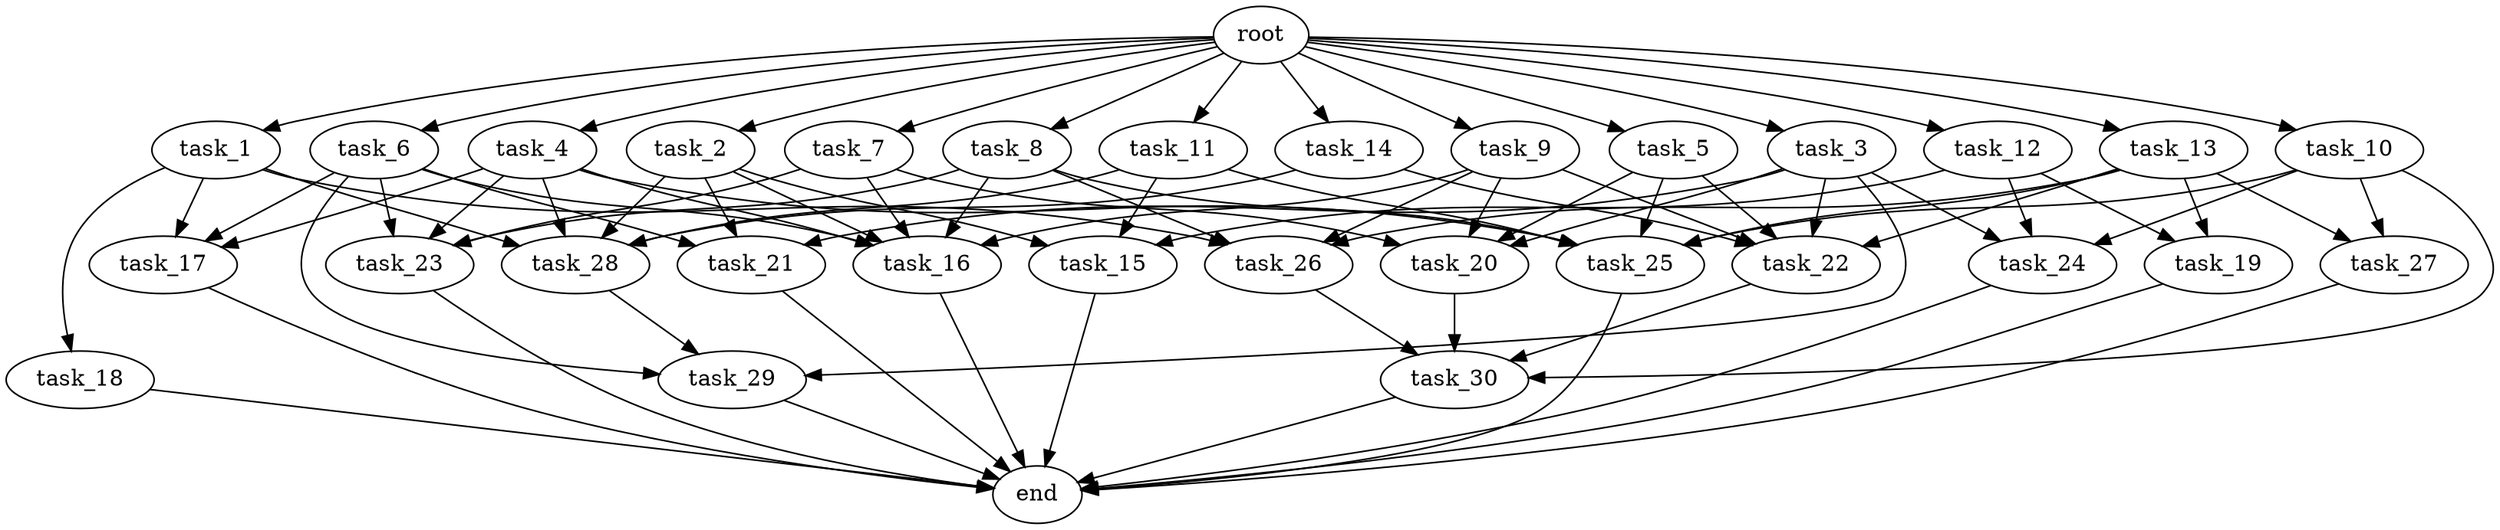 digraph G {
  root [size="0.000000e+00"];
  task_1 [size="2.408440e+09"];
  task_2 [size="6.254982e+10"];
  task_3 [size="1.180139e+10"];
  task_4 [size="8.480850e+10"];
  task_5 [size="7.995844e+10"];
  task_6 [size="9.989871e+10"];
  task_7 [size="4.140997e+10"];
  task_8 [size="3.338589e+10"];
  task_9 [size="5.604595e+10"];
  task_10 [size="6.375398e+10"];
  task_11 [size="1.139614e+09"];
  task_12 [size="2.012670e+10"];
  task_13 [size="2.816985e+10"];
  task_14 [size="7.902165e+10"];
  task_15 [size="3.078418e+10"];
  task_16 [size="5.067390e+10"];
  task_17 [size="3.239914e+10"];
  task_18 [size="6.230649e+08"];
  task_19 [size="6.858672e+10"];
  task_20 [size="3.414274e+10"];
  task_21 [size="7.244242e+10"];
  task_22 [size="6.160317e+10"];
  task_23 [size="2.921447e+09"];
  task_24 [size="1.757115e+10"];
  task_25 [size="3.305818e+10"];
  task_26 [size="3.380031e+10"];
  task_27 [size="6.725057e+10"];
  task_28 [size="9.161714e+10"];
  task_29 [size="7.972747e+10"];
  task_30 [size="6.456877e+10"];
  end [size="0.000000e+00"];

  root -> task_1 [size="1.000000e-12"];
  root -> task_2 [size="1.000000e-12"];
  root -> task_3 [size="1.000000e-12"];
  root -> task_4 [size="1.000000e-12"];
  root -> task_5 [size="1.000000e-12"];
  root -> task_6 [size="1.000000e-12"];
  root -> task_7 [size="1.000000e-12"];
  root -> task_8 [size="1.000000e-12"];
  root -> task_9 [size="1.000000e-12"];
  root -> task_10 [size="1.000000e-12"];
  root -> task_11 [size="1.000000e-12"];
  root -> task_12 [size="1.000000e-12"];
  root -> task_13 [size="1.000000e-12"];
  root -> task_14 [size="1.000000e-12"];
  task_1 -> task_17 [size="1.079971e+08"];
  task_1 -> task_18 [size="6.230649e+06"];
  task_1 -> task_26 [size="8.450077e+07"];
  task_1 -> task_28 [size="1.832343e+08"];
  task_2 -> task_15 [size="1.026139e+08"];
  task_2 -> task_16 [size="8.445649e+07"];
  task_2 -> task_21 [size="2.414747e+08"];
  task_2 -> task_28 [size="1.832343e+08"];
  task_3 -> task_20 [size="8.535686e+07"];
  task_3 -> task_21 [size="2.414747e+08"];
  task_3 -> task_22 [size="1.232063e+08"];
  task_3 -> task_24 [size="5.857051e+07"];
  task_3 -> task_29 [size="2.657582e+08"];
  task_4 -> task_16 [size="8.445649e+07"];
  task_4 -> task_17 [size="1.079971e+08"];
  task_4 -> task_23 [size="7.303618e+06"];
  task_4 -> task_25 [size="5.509696e+07"];
  task_4 -> task_28 [size="1.832343e+08"];
  task_5 -> task_20 [size="8.535686e+07"];
  task_5 -> task_22 [size="1.232063e+08"];
  task_5 -> task_25 [size="5.509696e+07"];
  task_6 -> task_16 [size="8.445649e+07"];
  task_6 -> task_17 [size="1.079971e+08"];
  task_6 -> task_21 [size="2.414747e+08"];
  task_6 -> task_23 [size="7.303618e+06"];
  task_6 -> task_29 [size="2.657582e+08"];
  task_7 -> task_16 [size="8.445649e+07"];
  task_7 -> task_20 [size="8.535686e+07"];
  task_7 -> task_23 [size="7.303618e+06"];
  task_8 -> task_16 [size="8.445649e+07"];
  task_8 -> task_23 [size="7.303618e+06"];
  task_8 -> task_25 [size="5.509696e+07"];
  task_8 -> task_26 [size="8.450077e+07"];
  task_9 -> task_16 [size="8.445649e+07"];
  task_9 -> task_20 [size="8.535686e+07"];
  task_9 -> task_22 [size="1.232063e+08"];
  task_9 -> task_26 [size="8.450077e+07"];
  task_10 -> task_24 [size="5.857051e+07"];
  task_10 -> task_25 [size="5.509696e+07"];
  task_10 -> task_27 [size="3.362529e+08"];
  task_10 -> task_30 [size="1.614219e+08"];
  task_11 -> task_15 [size="1.026139e+08"];
  task_11 -> task_25 [size="5.509696e+07"];
  task_11 -> task_28 [size="1.832343e+08"];
  task_12 -> task_15 [size="1.026139e+08"];
  task_12 -> task_19 [size="3.429336e+08"];
  task_12 -> task_24 [size="5.857051e+07"];
  task_13 -> task_19 [size="3.429336e+08"];
  task_13 -> task_22 [size="1.232063e+08"];
  task_13 -> task_25 [size="5.509696e+07"];
  task_13 -> task_26 [size="8.450077e+07"];
  task_13 -> task_27 [size="3.362529e+08"];
  task_14 -> task_22 [size="1.232063e+08"];
  task_14 -> task_28 [size="1.832343e+08"];
  task_15 -> end [size="1.000000e-12"];
  task_16 -> end [size="1.000000e-12"];
  task_17 -> end [size="1.000000e-12"];
  task_18 -> end [size="1.000000e-12"];
  task_19 -> end [size="1.000000e-12"];
  task_20 -> task_30 [size="1.614219e+08"];
  task_21 -> end [size="1.000000e-12"];
  task_22 -> task_30 [size="1.614219e+08"];
  task_23 -> end [size="1.000000e-12"];
  task_24 -> end [size="1.000000e-12"];
  task_25 -> end [size="1.000000e-12"];
  task_26 -> task_30 [size="1.614219e+08"];
  task_27 -> end [size="1.000000e-12"];
  task_28 -> task_29 [size="2.657582e+08"];
  task_29 -> end [size="1.000000e-12"];
  task_30 -> end [size="1.000000e-12"];
}
